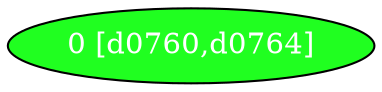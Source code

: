 diGraph libnss3{
	libnss3_0  [style=filled fillcolor="#20FF20" fontcolor="#ffffff" shape=oval label="0 [d0760,d0764]"]


}